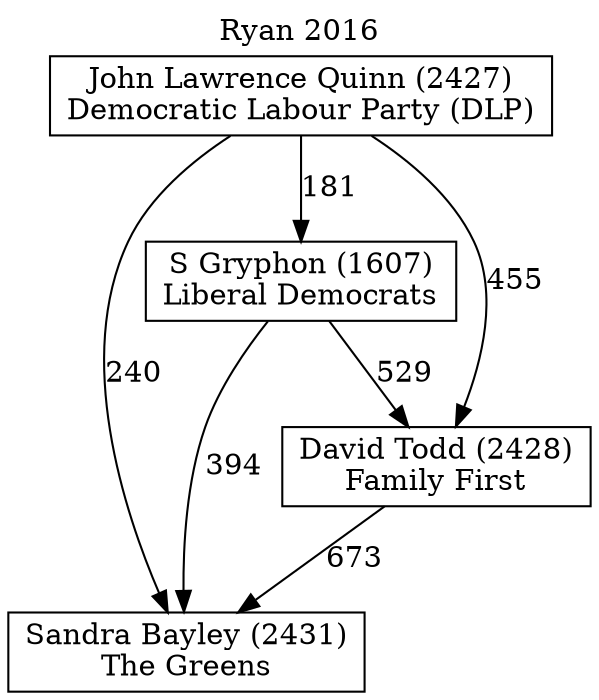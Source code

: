 // House preference flow
digraph "Sandra Bayley (2431)_Ryan_2016" {
	graph [label="Ryan 2016" labelloc=t mclimit=10]
	node [shape=box]
	"John Lawrence Quinn (2427)" [label="John Lawrence Quinn (2427)
Democratic Labour Party (DLP)"]
	"Sandra Bayley (2431)" [label="Sandra Bayley (2431)
The Greens"]
	"S Gryphon (1607)" [label="S Gryphon (1607)
Liberal Democrats"]
	"David Todd (2428)" [label="David Todd (2428)
Family First"]
	"David Todd (2428)" -> "Sandra Bayley (2431)" [label=673]
	"John Lawrence Quinn (2427)" -> "Sandra Bayley (2431)" [label=240]
	"John Lawrence Quinn (2427)" -> "David Todd (2428)" [label=455]
	"S Gryphon (1607)" -> "David Todd (2428)" [label=529]
	"John Lawrence Quinn (2427)" -> "S Gryphon (1607)" [label=181]
	"S Gryphon (1607)" -> "Sandra Bayley (2431)" [label=394]
}
